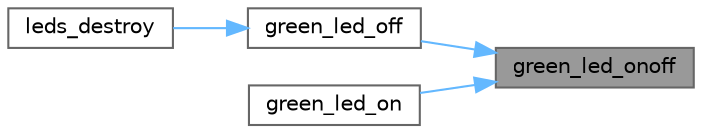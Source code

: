 digraph "green_led_onoff"
{
 // LATEX_PDF_SIZE
  bgcolor="transparent";
  edge [fontname=Helvetica,fontsize=10,labelfontname=Helvetica,labelfontsize=10];
  node [fontname=Helvetica,fontsize=10,shape=box,height=0.2,width=0.4];
  rankdir="RL";
  Node1 [id="Node000001",label="green_led_onoff",height=0.2,width=0.4,color="gray40", fillcolor="grey60", style="filled", fontcolor="black",tooltip=" "];
  Node1 -> Node2 [id="edge1_Node000001_Node000002",dir="back",color="steelblue1",style="solid",tooltip=" "];
  Node2 [id="Node000002",label="green_led_off",height=0.2,width=0.4,color="grey40", fillcolor="white", style="filled",URL="$group__LEDS.html#ga2f369349851e22f870bd49d595aa507a",tooltip="Same as green_led_onoff(led, LED_OFF). Works in all modes."];
  Node2 -> Node3 [id="edge2_Node000002_Node000003",dir="back",color="steelblue1",style="solid",tooltip=" "];
  Node3 [id="Node000003",label="leds_destroy",height=0.2,width=0.4,color="grey40", fillcolor="white", style="filled",URL="$group__LEDS.html#ga76a9b8042477e7fc4cb0d4dd9ffd3ae5",tooltip=" "];
  Node1 -> Node4 [id="edge3_Node000001_Node000004",dir="back",color="steelblue1",style="solid",tooltip=" "];
  Node4 [id="Node000004",label="green_led_on",height=0.2,width=0.4,color="grey40", fillcolor="white", style="filled",URL="$group__LEDS.html#ga69206476c2ae37f7c29525a318ef79cd",tooltip="Same as green_led_onoff(led, LED_ON). Works in all modes."];
}

